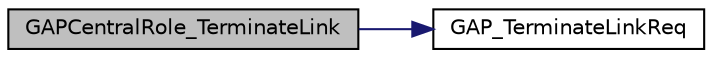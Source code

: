 digraph "GAPCentralRole_TerminateLink"
{
  edge [fontname="Helvetica",fontsize="10",labelfontname="Helvetica",labelfontsize="10"];
  node [fontname="Helvetica",fontsize="10",shape=record];
  rankdir="LR";
  Node1 [label="GAPCentralRole_TerminateLink",height=0.2,width=0.4,color="black", fillcolor="grey75", style="filled" fontcolor="black"];
  Node1 -> Node2 [color="midnightblue",fontsize="10",style="solid",fontname="Helvetica"];
  Node2 [label="GAP_TerminateLinkReq",height=0.2,width=0.4,color="black", fillcolor="white", style="filled",URL="$group___g_a_p___a_p_i.html#ga45287a9df199ff8fd90b5fe1bfdc249a",tooltip="Terminate a link connection. "];
}
